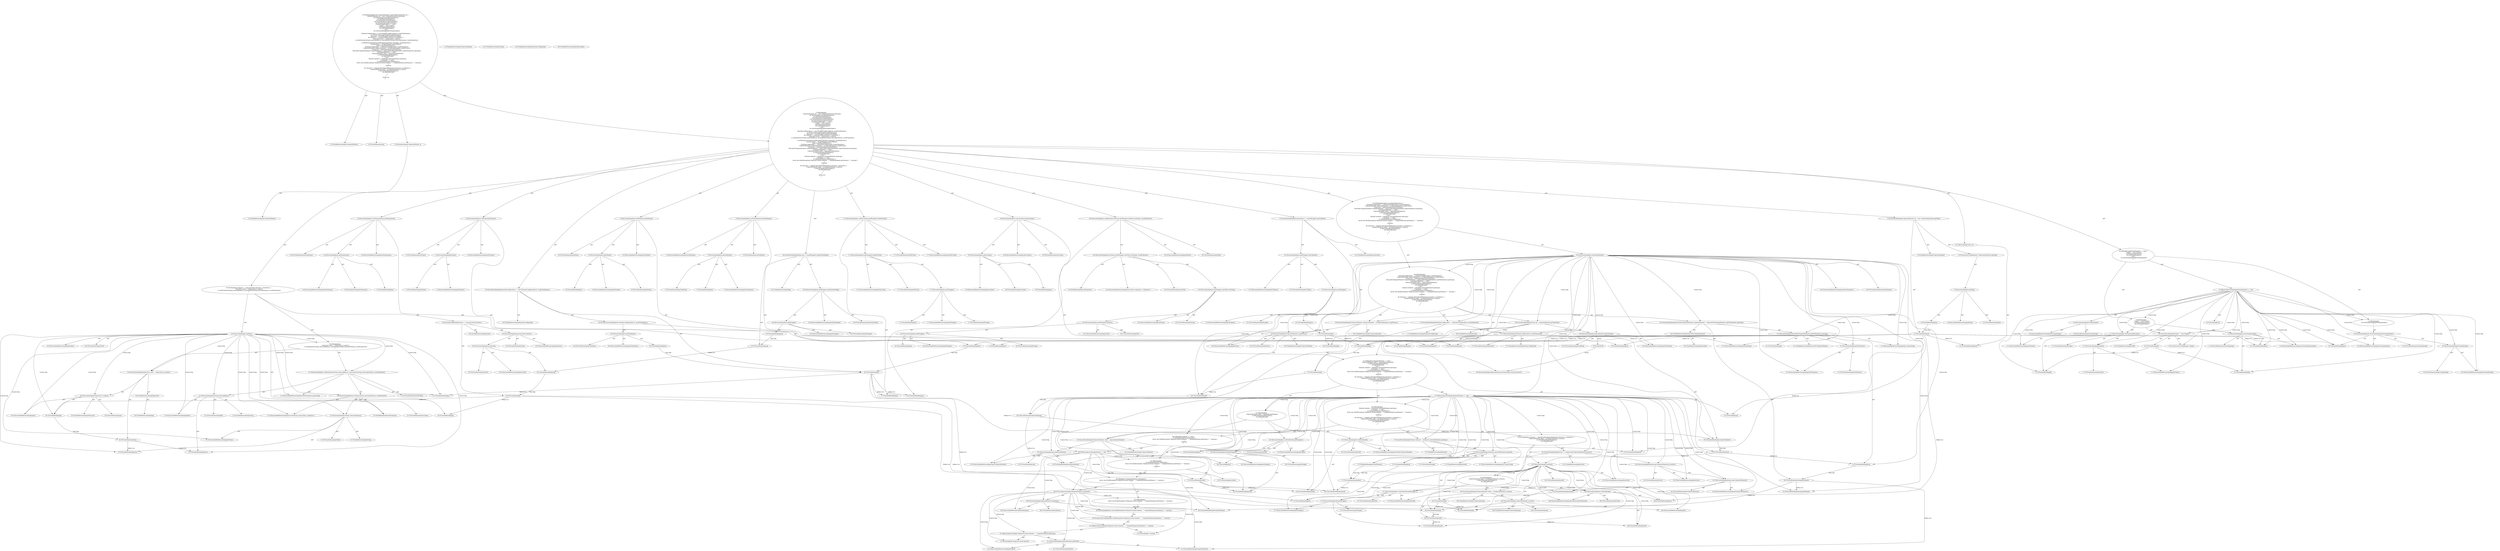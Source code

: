 digraph "copy#?,UnknownElement" {
0 [label="2:CtTypeReferenceImpl@UnknownElement" shape=ellipse]
1 [label="2:CtVirtualElement@copy" shape=ellipse]
2 [label="2:CtParameterImpl@UnknownElement ue" shape=ellipse]
3 [label="2:CtTypeReferenceImpl@UnknownElement" shape=ellipse]
4 [label="3:CtTypeReferenceImpl@UnknownElement" shape=ellipse]
5 [label="3:CtTypeReferenceImpl@UnknownElement" shape=ellipse]
6 [label="3:CtExecutableReferenceImpl@getTag()" shape=ellipse]
7 [label="3:CtVirtualElement@getTag" shape=ellipse]
8 [label="3:CtVariableReadImpl@ue" shape=ellipse]
9 [label="3:CtInvocationImpl@ue.getTag()" shape=ellipse]
10 [label="3:CtConstructorCallImpl@new UnknownElement(ue.getTag())" shape=ellipse]
11 [label="3:CtVirtualElement@ret" shape=ellipse]
12 [label="3:CtLocalVariableImpl@UnknownElement ret = new UnknownElement(ue.getTag())" shape=ellipse]
13 [label="4:CtExecutableReferenceImpl@setNamespace()" shape=ellipse]
14 [label="4:CtVirtualElement@setNamespace" shape=ellipse]
15 [label="4:CtVariableReadImpl@ret" shape=ellipse]
16 [label="4:CtExecutableReferenceImpl@getNamespace()" shape=ellipse]
17 [label="4:CtVirtualElement@getNamespace" shape=ellipse]
18 [label="4:CtVariableReadImpl@ue" shape=ellipse]
19 [label="4:CtInvocationImpl@ue.getNamespace()" shape=ellipse]
20 [label="4:CtInvocationImpl@ret.setNamespace(ue.getNamespace())" shape=ellipse]
21 [label="5:CtExecutableReferenceImpl@setProject()" shape=ellipse]
22 [label="5:CtVirtualElement@setProject" shape=ellipse]
23 [label="5:CtVariableReadImpl@ret" shape=ellipse]
24 [label="5:CtExecutableReferenceImpl@getProject()" shape=ellipse]
25 [label="5:CtVirtualElement@getProject" shape=ellipse]
26 [label="5:CtInvocationImpl@getProject()" shape=ellipse]
27 [label="5:CtInvocationImpl@ret.setProject(getProject())" shape=ellipse]
28 [label="6:CtExecutableReferenceImpl@setQName()" shape=ellipse]
29 [label="6:CtVirtualElement@setQName" shape=ellipse]
30 [label="6:CtVariableReadImpl@ret" shape=ellipse]
31 [label="6:CtExecutableReferenceImpl@getQName()" shape=ellipse]
32 [label="6:CtVirtualElement@getQName" shape=ellipse]
33 [label="6:CtVariableReadImpl@ue" shape=ellipse]
34 [label="6:CtInvocationImpl@ue.getQName()" shape=ellipse]
35 [label="6:CtInvocationImpl@ret.setQName(ue.getQName())" shape=ellipse]
36 [label="7:CtExecutableReferenceImpl@setTaskName()" shape=ellipse]
37 [label="7:CtVirtualElement@setTaskName" shape=ellipse]
38 [label="7:CtVariableReadImpl@ret" shape=ellipse]
39 [label="7:CtExecutableReferenceImpl@getTaskName()" shape=ellipse]
40 [label="7:CtVirtualElement@getTaskName" shape=ellipse]
41 [label="7:CtVariableReadImpl@ue" shape=ellipse]
42 [label="7:CtInvocationImpl@ue.getTaskName()" shape=ellipse]
43 [label="7:CtInvocationImpl@ret.setTaskName(ue.getTaskName())" shape=ellipse]
44 [label="8:CtExecutableReferenceImpl@setLocation()" shape=ellipse]
45 [label="8:CtVirtualElement@setLocation" shape=ellipse]
46 [label="8:CtVariableReadImpl@ret" shape=ellipse]
47 [label="8:CtExecutableReferenceImpl@getLocation()" shape=ellipse]
48 [label="8:CtVirtualElement@getLocation" shape=ellipse]
49 [label="8:CtVariableReadImpl@ue" shape=ellipse]
50 [label="8:CtInvocationImpl@ue.getLocation()" shape=ellipse]
51 [label="8:CtInvocationImpl@ret.setLocation(ue.getLocation())" shape=ellipse]
52 [label="9:CtExecutableReferenceImpl@getOwningTarget()" shape=ellipse]
53 [label="9:CtVirtualElement@getOwningTarget" shape=ellipse]
54 [label="9:CtInvocationImpl@getOwningTarget()" shape=ellipse]
55 [label="9:CtLiteralImpl@null" shape=ellipse]
56 [label="9:CtBinaryOperatorImpl@getOwningTarget() == null" shape=ellipse]
57 [label="10:CtTypeReferenceImpl@Target" shape=ellipse]
58 [label="10:CtTypeReferenceImpl@Target" shape=ellipse]
59 [label="10:CtConstructorCallImpl@new Target()" shape=ellipse]
60 [label="10:CtVirtualElement@t" shape=ellipse]
61 [label="10:CtLocalVariableImpl@Target t = new Target()" shape=ellipse]
62 [label="11:CtExecutableReferenceImpl@setProject()" shape=ellipse]
63 [label="11:CtVirtualElement@setProject" shape=ellipse]
64 [label="11:CtVariableReadImpl@t" shape=ellipse]
65 [label="11:CtExecutableReferenceImpl@getProject()" shape=ellipse]
66 [label="11:CtVirtualElement@getProject" shape=ellipse]
67 [label="11:CtInvocationImpl@getProject()" shape=ellipse]
68 [label="11:CtInvocationImpl@t.setProject(getProject())" shape=ellipse]
69 [label="12:CtExecutableReferenceImpl@setOwningTarget(Target)" shape=ellipse]
70 [label="12:CtVirtualElement@setOwningTarget" shape=ellipse]
71 [label="12:CtVariableReadImpl@ret" shape=ellipse]
72 [label="12:CtVariableReadImpl@t" shape=ellipse]
73 [label="12:CtInvocationImpl@ret.setOwningTarget(t)" shape=ellipse]
74 [label="9:CtBlockImpl@\{
    Target t = new Target();
    t.setProject(getProject());
    ret.setOwningTarget(t);
\}" shape=ellipse]
75 [label="14:CtExecutableReferenceImpl@setOwningTarget()" shape=ellipse]
76 [label="14:CtVirtualElement@setOwningTarget" shape=ellipse]
77 [label="14:CtVariableReadImpl@ret" shape=ellipse]
78 [label="14:CtExecutableReferenceImpl@getOwningTarget()" shape=ellipse]
79 [label="14:CtVirtualElement@getOwningTarget" shape=ellipse]
80 [label="14:CtInvocationImpl@getOwningTarget()" shape=ellipse]
81 [label="14:CtInvocationImpl@ret.setOwningTarget(getOwningTarget())" shape=ellipse]
82 [label="13:CtBlockImpl@\{
    ret.setOwningTarget(getOwningTarget());
\}" shape=ellipse]
83 [label="9:CtIfImpl@if (getOwningTarget() == null) \{
    Target t = new Target();
    t.setProject(getProject());
    ret.setOwningTarget(t);
\} else \{
    ret.setOwningTarget(getOwningTarget());
\}" shape=ellipse]
84 [label="16:CtTypeReferenceImpl@RuntimeConfigurable" shape=ellipse]
85 [label="16:CtTypeReferenceImpl@RuntimeConfigurable" shape=ellipse]
86 [label="16:CtVariableReadImpl@ret" shape=ellipse]
87 [label="16:CtExecutableReferenceImpl@getTaskName()" shape=ellipse]
88 [label="16:CtVirtualElement@getTaskName" shape=ellipse]
89 [label="16:CtVariableReadImpl@ue" shape=ellipse]
90 [label="16:CtInvocationImpl@ue.getTaskName()" shape=ellipse]
91 [label="16:CtConstructorCallImpl@new RuntimeConfigurable(ret, ue.getTaskName())" shape=ellipse]
92 [label="16:CtVirtualElement@rc" shape=ellipse]
93 [label="16:CtLocalVariableImpl@RuntimeConfigurable rc = new RuntimeConfigurable(ret, ue.getTaskName())" shape=ellipse]
94 [label="17:CtExecutableReferenceImpl@setPolyType()" shape=ellipse]
95 [label="17:CtVirtualElement@setPolyType" shape=ellipse]
96 [label="17:CtVariableReadImpl@rc" shape=ellipse]
97 [label="17:CtExecutableReferenceImpl@getPolyType()" shape=ellipse]
98 [label="17:CtVirtualElement@getPolyType" shape=ellipse]
99 [label="17:CtExecutableReferenceImpl@getWrapper()" shape=ellipse]
100 [label="17:CtVirtualElement@getWrapper" shape=ellipse]
101 [label="17:CtVariableReadImpl@ue" shape=ellipse]
102 [label="17:CtInvocationImpl@ue.getWrapper()" shape=ellipse]
103 [label="17:CtInvocationImpl@ue.getWrapper().getPolyType()" shape=ellipse]
104 [label="17:CtInvocationImpl@rc.setPolyType(ue.getWrapper().getPolyType())" shape=ellipse]
105 [label="18:CtTypeReferenceImpl@Map" shape=ellipse]
106 [label="18:CtExecutableReferenceImpl@getAttributeMap()" shape=ellipse]
107 [label="18:CtVirtualElement@getAttributeMap" shape=ellipse]
108 [label="18:CtExecutableReferenceImpl@getWrapper()" shape=ellipse]
109 [label="18:CtVirtualElement@getWrapper" shape=ellipse]
110 [label="18:CtVariableReadImpl@ue" shape=ellipse]
111 [label="18:CtInvocationImpl@ue.getWrapper()" shape=ellipse]
112 [label="18:CtInvocationImpl@ue.getWrapper().getAttributeMap()" shape=ellipse]
113 [label="18:CtVirtualElement@map" shape=ellipse]
114 [label="18:CtLocalVariableImpl@Map map = ue.getWrapper().getAttributeMap()" shape=ellipse]
115 [label="19:CtTypeReferenceImpl@Iterator" shape=ellipse]
116 [label="19:CtExecutableReferenceImpl@iterator()" shape=ellipse]
117 [label="19:CtVirtualElement@iterator" shape=ellipse]
118 [label="19:CtExecutableReferenceImpl@entrySet()" shape=ellipse]
119 [label="19:CtVirtualElement@entrySet" shape=ellipse]
120 [label="19:CtVariableReadImpl@map" shape=ellipse]
121 [label="19:CtInvocationImpl@map.entrySet()" shape=ellipse]
122 [label="19:CtInvocationImpl@map.entrySet().iterator()" shape=ellipse]
123 [label="19:CtVirtualElement@i" shape=ellipse]
124 [label="19:CtLocalVariableImpl@Iterator i = map.entrySet().iterator()" shape=ellipse]
125 [label="19:CtExecutableReferenceImpl@hasNext()" shape=ellipse]
126 [label="19:CtVirtualElement@hasNext" shape=ellipse]
127 [label="19:CtVariableReadImpl@i" shape=ellipse]
128 [label="19:CtInvocationImpl@i.hasNext()" shape=ellipse]
129 [label="20:CtTypeReferenceImpl@Map.Entry" shape=ellipse]
130 [label="20:CtTypeReferenceImpl@Map" shape=ellipse]
131 [label="20:CtExecutableReferenceImpl@next()" shape=ellipse]
132 [label="20:CtVirtualElement@next" shape=ellipse]
133 [label="20:CtVariableReadImpl@i" shape=ellipse]
134 [label="20:CtInvocationImpl@((Map.Entry) (i.next()))" shape=ellipse]
135 [label="20:CtTypeReferenceImpl@Map.Entry" shape=ellipse]
136 [label="20:CtVirtualElement@entry" shape=ellipse]
137 [label="20:CtLocalVariableImpl@Map.Entry entry = ((Map.Entry) (i.next()))" shape=ellipse]
138 [label="21:CtExecutableReferenceImpl@setAttribute(java.lang.String)" shape=ellipse]
139 [label="21:CtVirtualElement@setAttribute" shape=ellipse]
140 [label="21:CtVariableReadImpl@rc" shape=ellipse]
141 [label="22:CtExecutableReferenceImpl@getKey()" shape=ellipse]
142 [label="22:CtVirtualElement@getKey" shape=ellipse]
143 [label="22:CtVariableReadImpl@entry" shape=ellipse]
144 [label="22:CtInvocationImpl@((String) (entry.getKey()))" shape=ellipse]
145 [label="22:CtTypeReferenceImpl@String" shape=ellipse]
146 [label="22:CtExecutableReferenceImpl@macroSubs(java.lang.String,<unknown>)" shape=ellipse]
147 [label="22:CtVirtualElement@macroSubs" shape=ellipse]
148 [label="22:CtExecutableReferenceImpl@getValue()" shape=ellipse]
149 [label="22:CtVirtualElement@getValue" shape=ellipse]
150 [label="22:CtVariableReadImpl@entry" shape=ellipse]
151 [label="22:CtInvocationImpl@((String) (entry.getValue()))" shape=ellipse]
152 [label="22:CtTypeReferenceImpl@String" shape=ellipse]
153 [label="22:CtFieldReadImpl@localProperties" shape=ellipse]
154 [label="22:CtInvocationImpl@macroSubs(((String) (entry.getValue())), localProperties)" shape=ellipse]
155 [label="21:CtInvocationImpl@rc.setAttribute(((String) (entry.getKey())), macroSubs(((String) (entry.getValue())), localProperties))" shape=ellipse]
156 [label="19:CtBlockImpl@\{
    Map.Entry entry = ((Map.Entry) (i.next()));
    rc.setAttribute(((String) (entry.getKey())), macroSubs(((String) (entry.getValue())), localProperties));
\}" shape=ellipse]
157 [label="19:CtForImpl@for (Iterator i = map.entrySet().iterator(); i.hasNext();) \{
    Map.Entry entry = ((Map.Entry) (i.next()));
    rc.setAttribute(((String) (entry.getKey())), macroSubs(((String) (entry.getValue())), localProperties));
\}" shape=ellipse]
158 [label="24:CtExecutableReferenceImpl@addText()" shape=ellipse]
159 [label="24:CtVirtualElement@addText" shape=ellipse]
160 [label="24:CtVariableReadImpl@rc" shape=ellipse]
161 [label="24:CtExecutableReferenceImpl@macroSubs(<unknown>,<unknown>)" shape=ellipse]
162 [label="24:CtVirtualElement@macroSubs" shape=ellipse]
163 [label="24:CtExecutableReferenceImpl@toString()" shape=ellipse]
164 [label="24:CtVirtualElement@toString" shape=ellipse]
165 [label="24:CtExecutableReferenceImpl@getText()" shape=ellipse]
166 [label="24:CtVirtualElement@getText" shape=ellipse]
167 [label="24:CtExecutableReferenceImpl@getWrapper()" shape=ellipse]
168 [label="24:CtVirtualElement@getWrapper" shape=ellipse]
169 [label="24:CtVariableReadImpl@ue" shape=ellipse]
170 [label="24:CtInvocationImpl@ue.getWrapper()" shape=ellipse]
171 [label="24:CtInvocationImpl@ue.getWrapper().getText()" shape=ellipse]
172 [label="24:CtInvocationImpl@ue.getWrapper().getText().toString()" shape=ellipse]
173 [label="24:CtFieldReadImpl@localProperties" shape=ellipse]
174 [label="24:CtInvocationImpl@macroSubs(ue.getWrapper().getText().toString(), localProperties)" shape=ellipse]
175 [label="24:CtInvocationImpl@rc.addText(macroSubs(ue.getWrapper().getText().toString(), localProperties))" shape=ellipse]
176 [label="25:CtTypeReferenceImpl@Enumeration" shape=ellipse]
177 [label="25:CtExecutableReferenceImpl@getChildren()" shape=ellipse]
178 [label="25:CtVirtualElement@getChildren" shape=ellipse]
179 [label="25:CtExecutableReferenceImpl@getWrapper()" shape=ellipse]
180 [label="25:CtVirtualElement@getWrapper" shape=ellipse]
181 [label="25:CtVariableReadImpl@ue" shape=ellipse]
182 [label="25:CtInvocationImpl@ue.getWrapper()" shape=ellipse]
183 [label="25:CtInvocationImpl@ue.getWrapper().getChildren()" shape=ellipse]
184 [label="25:CtVirtualElement@e" shape=ellipse]
185 [label="25:CtLocalVariableImpl@Enumeration e = ue.getWrapper().getChildren()" shape=ellipse]
186 [label="26:CtExecutableReferenceImpl@hasMoreElements()" shape=ellipse]
187 [label="26:CtVirtualElement@hasMoreElements" shape=ellipse]
188 [label="26:CtVariableReadImpl@e" shape=ellipse]
189 [label="26:CtInvocationImpl@e.hasMoreElements()" shape=ellipse]
190 [label="27:CtTypeReferenceImpl@RuntimeConfigurable" shape=ellipse]
191 [label="27:CtExecutableReferenceImpl@nextElement()" shape=ellipse]
192 [label="27:CtVirtualElement@nextElement" shape=ellipse]
193 [label="27:CtVariableReadImpl@e" shape=ellipse]
194 [label="27:CtInvocationImpl@((RuntimeConfigurable) (e.nextElement()))" shape=ellipse]
195 [label="27:CtTypeReferenceImpl@RuntimeConfigurable" shape=ellipse]
196 [label="27:CtVirtualElement@r" shape=ellipse]
197 [label="27:CtLocalVariableImpl@RuntimeConfigurable r = ((RuntimeConfigurable) (e.nextElement()))" shape=ellipse]
198 [label="28:CtTypeReferenceImpl@UnknownElement" shape=ellipse]
199 [label="28:CtExecutableReferenceImpl@getProxy()" shape=ellipse]
200 [label="28:CtVirtualElement@getProxy" shape=ellipse]
201 [label="28:CtVariableReadImpl@r" shape=ellipse]
202 [label="28:CtInvocationImpl@((UnknownElement) (r.getProxy()))" shape=ellipse]
203 [label="28:CtTypeReferenceImpl@UnknownElement" shape=ellipse]
204 [label="28:CtVirtualElement@unknownElement" shape=ellipse]
205 [label="28:CtLocalVariableImpl@UnknownElement unknownElement = ((UnknownElement) (r.getProxy()))" shape=ellipse]
206 [label="29:CtTypeReferenceImpl@String" shape=ellipse]
207 [label="29:CtExecutableReferenceImpl@getTaskType()" shape=ellipse]
208 [label="29:CtVirtualElement@getTaskType" shape=ellipse]
209 [label="29:CtVariableReadImpl@unknownElement" shape=ellipse]
210 [label="29:CtInvocationImpl@unknownElement.getTaskType()" shape=ellipse]
211 [label="29:CtVirtualElement@tag" shape=ellipse]
212 [label="29:CtLocalVariableImpl@String tag = unknownElement.getTaskType()" shape=ellipse]
213 [label="30:CtTypeReferenceImpl@MacroDef.TemplateElement" shape=ellipse]
214 [label="30:CtTypeReferenceImpl@MacroDef" shape=ellipse]
215 [label="31:CtExecutableReferenceImpl@get(java.lang.String)" shape=ellipse]
216 [label="31:CtVirtualElement@get" shape=ellipse]
217 [label="31:CtExecutableReferenceImpl@getNsElements()" shape=ellipse]
218 [label="31:CtVirtualElement@getNsElements" shape=ellipse]
219 [label="31:CtInvocationImpl@getNsElements()" shape=ellipse]
220 [label="31:CtVariableReadImpl@tag" shape=ellipse]
221 [label="31:CtInvocationImpl@((MacroDef.TemplateElement) (getNsElements().get(tag)))" shape=ellipse]
222 [label="31:CtTypeReferenceImpl@MacroDef.TemplateElement" shape=ellipse]
223 [label="30:CtVirtualElement@templateElement" shape=ellipse]
224 [label="30:CtLocalVariableImpl@MacroDef.TemplateElement templateElement = ((MacroDef.TemplateElement) (getNsElements().get(tag)))" shape=ellipse]
225 [label="32:CtVariableReadImpl@templateElement" shape=ellipse]
226 [label="32:CtLiteralImpl@null" shape=ellipse]
227 [label="32:CtBinaryOperatorImpl@templateElement == null" shape=ellipse]
228 [label="33:CtTypeReferenceImpl@UnknownElement" shape=ellipse]
229 [label="33:CtExecutableReferenceImpl@copy(UnknownElement)" shape=ellipse]
230 [label="33:CtVirtualElement@copy" shape=ellipse]
231 [label="33:CtVariableReadImpl@unknownElement" shape=ellipse]
232 [label="33:CtInvocationImpl@copy(unknownElement)" shape=ellipse]
233 [label="33:CtVirtualElement@child" shape=ellipse]
234 [label="33:CtLocalVariableImpl@UnknownElement child = copy(unknownElement)" shape=ellipse]
235 [label="34:CtExecutableReferenceImpl@addChild()" shape=ellipse]
236 [label="34:CtVirtualElement@addChild" shape=ellipse]
237 [label="34:CtVariableReadImpl@rc" shape=ellipse]
238 [label="34:CtExecutableReferenceImpl@getWrapper()" shape=ellipse]
239 [label="34:CtVirtualElement@getWrapper" shape=ellipse]
240 [label="34:CtVariableReadImpl@child" shape=ellipse]
241 [label="34:CtInvocationImpl@child.getWrapper()" shape=ellipse]
242 [label="34:CtInvocationImpl@rc.addChild(child.getWrapper())" shape=ellipse]
243 [label="35:CtExecutableReferenceImpl@addChild(UnknownElement)" shape=ellipse]
244 [label="35:CtVirtualElement@addChild" shape=ellipse]
245 [label="35:CtVariableReadImpl@ret" shape=ellipse]
246 [label="35:CtVariableReadImpl@child" shape=ellipse]
247 [label="35:CtInvocationImpl@ret.addChild(child)" shape=ellipse]
248 [label="32:CtBlockImpl@\{
    UnknownElement child = copy(unknownElement);
    rc.addChild(child.getWrapper());
    ret.addChild(child);
\}" shape=ellipse]
249 [label="37:CtTypeReferenceImpl@Element" shape=ellipse]
250 [label="37:CtExecutableReferenceImpl@get(java.lang.String)" shape=ellipse]
251 [label="37:CtVirtualElement@get" shape=ellipse]
252 [label="37:CtFieldReadImpl@presentElements" shape=ellipse]
253 [label="37:CtVariableReadImpl@tag" shape=ellipse]
254 [label="37:CtInvocationImpl@((Element) (presentElements.get(tag)))" shape=ellipse]
255 [label="37:CtTypeReferenceImpl@Element" shape=ellipse]
256 [label="37:CtVirtualElement@element" shape=ellipse]
257 [label="37:CtLocalVariableImpl@Element element = ((Element) (presentElements.get(tag)))" shape=ellipse]
258 [label="38:CtVariableReadImpl@element" shape=ellipse]
259 [label="38:CtLiteralImpl@null" shape=ellipse]
260 [label="38:CtBinaryOperatorImpl@element == null" shape=ellipse]
261 [label="39:CtExecutableReferenceImpl@isOptional()" shape=ellipse]
262 [label="39:CtVirtualElement@isOptional" shape=ellipse]
263 [label="39:CtVariableReadImpl@templateElement" shape=ellipse]
264 [label="39:CtInvocationImpl@templateElement.isOptional()" shape=ellipse]
265 [label="39:CtUnaryOperatorImpl@!templateElement.isOptional()" shape=ellipse]
266 [label="40:CtTypeReferenceImpl@BuildException" shape=ellipse]
267 [label="41:CtLiteralImpl@\"Required nested element \"" shape=ellipse]
268 [label="41:CtExecutableReferenceImpl@getName()" shape=ellipse]
269 [label="41:CtVirtualElement@getName" shape=ellipse]
270 [label="41:CtVariableReadImpl@templateElement" shape=ellipse]
271 [label="41:CtInvocationImpl@templateElement.getName()" shape=ellipse]
272 [label="41:CtBinaryOperatorImpl@(\"Required nested element \" + templateElement.getName())" shape=ellipse]
273 [label="41:CtLiteralImpl@\" missing\"" shape=ellipse]
274 [label="41:CtBinaryOperatorImpl@(\"Required nested element \" + templateElement.getName()) + \" missing\"" shape=ellipse]
275 [label="40:CtConstructorCallImpl@new BuildException((\"Required nested element \" + templateElement.getName()) + \" missing\")" shape=ellipse]
276 [label="40:CtThrowImpl@throw new BuildException((\"Required nested element \" + templateElement.getName()) + \" missing\")" shape=ellipse]
277 [label="39:CtBlockImpl@\{
    throw new BuildException((\"Required nested element \" + templateElement.getName()) + \" missing\");
\}" shape=ellipse]
278 [label="39:CtIfImpl@if (!templateElement.isOptional()) \{
    throw new BuildException((\"Required nested element \" + templateElement.getName()) + \" missing\");
\}" shape=ellipse]
279 [label="43:CtContinueImpl@continue" shape=ellipse]
280 [label="38:CtBlockImpl@\{
    if (!templateElement.isOptional()) \{
        throw new BuildException((\"Required nested element \" + templateElement.getName()) + \" missing\");
    \}
    continue;
\}" shape=ellipse]
281 [label="38:CtIfImpl@if (element == null) \{
    if (!templateElement.isOptional()) \{
        throw new BuildException((\"Required nested element \" + templateElement.getName()) + \" missing\");
    \}
    continue;
\}" shape=ellipse]
282 [label="45:CtTypeReferenceImpl@Iterator" shape=ellipse]
283 [label="45:CtExecutableReferenceImpl@iterator()" shape=ellipse]
284 [label="45:CtVirtualElement@iterator" shape=ellipse]
285 [label="45:CtExecutableReferenceImpl@getUnknownElements()" shape=ellipse]
286 [label="45:CtVirtualElement@getUnknownElements" shape=ellipse]
287 [label="45:CtVariableReadImpl@element" shape=ellipse]
288 [label="45:CtInvocationImpl@element.getUnknownElements()" shape=ellipse]
289 [label="45:CtInvocationImpl@element.getUnknownElements().iterator()" shape=ellipse]
290 [label="45:CtVirtualElement@i" shape=ellipse]
291 [label="45:CtLocalVariableImpl@Iterator i = element.getUnknownElements().iterator()" shape=ellipse]
292 [label="45:CtExecutableReferenceImpl@hasNext()" shape=ellipse]
293 [label="45:CtVirtualElement@hasNext" shape=ellipse]
294 [label="45:CtVariableReadImpl@i" shape=ellipse]
295 [label="45:CtInvocationImpl@i.hasNext()" shape=ellipse]
296 [label="46:CtTypeReferenceImpl@UnknownElement" shape=ellipse]
297 [label="46:CtExecutableReferenceImpl@next()" shape=ellipse]
298 [label="46:CtVirtualElement@next" shape=ellipse]
299 [label="46:CtVariableReadImpl@i" shape=ellipse]
300 [label="46:CtInvocationImpl@((UnknownElement) (i.next()))" shape=ellipse]
301 [label="46:CtTypeReferenceImpl@UnknownElement" shape=ellipse]
302 [label="46:CtVirtualElement@child" shape=ellipse]
303 [label="46:CtLocalVariableImpl@UnknownElement child = ((UnknownElement) (i.next()))" shape=ellipse]
304 [label="47:CtExecutableReferenceImpl@addChild()" shape=ellipse]
305 [label="47:CtVirtualElement@addChild" shape=ellipse]
306 [label="47:CtVariableReadImpl@rc" shape=ellipse]
307 [label="47:CtExecutableReferenceImpl@getWrapper()" shape=ellipse]
308 [label="47:CtVirtualElement@getWrapper" shape=ellipse]
309 [label="47:CtVariableReadImpl@child" shape=ellipse]
310 [label="47:CtInvocationImpl@child.getWrapper()" shape=ellipse]
311 [label="47:CtInvocationImpl@rc.addChild(child.getWrapper())" shape=ellipse]
312 [label="48:CtExecutableReferenceImpl@addChild(UnknownElement)" shape=ellipse]
313 [label="48:CtVirtualElement@addChild" shape=ellipse]
314 [label="48:CtVariableReadImpl@ret" shape=ellipse]
315 [label="48:CtVariableReadImpl@child" shape=ellipse]
316 [label="48:CtInvocationImpl@ret.addChild(child)" shape=ellipse]
317 [label="45:CtBlockImpl@\{
    UnknownElement child = ((UnknownElement) (i.next()));
    rc.addChild(child.getWrapper());
    ret.addChild(child);
\}" shape=ellipse]
318 [label="45:CtForImpl@for (Iterator i = element.getUnknownElements().iterator(); i.hasNext();) \{
    UnknownElement child = ((UnknownElement) (i.next()));
    rc.addChild(child.getWrapper());
    ret.addChild(child);
\}" shape=ellipse]
319 [label="36:CtBlockImpl@\{
    Element element = ((Element) (presentElements.get(tag)));
    if (element == null) \{
        if (!templateElement.isOptional()) \{
            throw new BuildException((\"Required nested element \" + templateElement.getName()) + \" missing\");
        \}
        continue;
    \}
    for (Iterator i = element.getUnknownElements().iterator(); i.hasNext();) \{
        UnknownElement child = ((UnknownElement) (i.next()));
        rc.addChild(child.getWrapper());
        ret.addChild(child);
    \}
\}" shape=ellipse]
320 [label="32:CtIfImpl@if (templateElement == null) \{
    UnknownElement child = copy(unknownElement);
    rc.addChild(child.getWrapper());
    ret.addChild(child);
\} else \{
    Element element = ((Element) (presentElements.get(tag)));
    if (element == null) \{
        if (!templateElement.isOptional()) \{
            throw new BuildException((\"Required nested element \" + templateElement.getName()) + \" missing\");
        \}
        continue;
    \}
    for (Iterator i = element.getUnknownElements().iterator(); i.hasNext();) \{
        UnknownElement child = ((UnknownElement) (i.next()));
        rc.addChild(child.getWrapper());
        ret.addChild(child);
    \}
\}" shape=ellipse]
321 [label="26:CtBlockImpl@\{
    RuntimeConfigurable r = ((RuntimeConfigurable) (e.nextElement()));
    UnknownElement unknownElement = ((UnknownElement) (r.getProxy()));
    String tag = unknownElement.getTaskType();
    MacroDef.TemplateElement templateElement = ((MacroDef.TemplateElement) (getNsElements().get(tag)));
    if (templateElement == null) \{
        UnknownElement child = copy(unknownElement);
        rc.addChild(child.getWrapper());
        ret.addChild(child);
    \} else \{
        Element element = ((Element) (presentElements.get(tag)));
        if (element == null) \{
            if (!templateElement.isOptional()) \{
                throw new BuildException((\"Required nested element \" + templateElement.getName()) + \" missing\");
            \}
            continue;
        \}
        for (Iterator i = element.getUnknownElements().iterator(); i.hasNext();) \{
            UnknownElement child = ((UnknownElement) (i.next()));
            rc.addChild(child.getWrapper());
            ret.addChild(child);
        \}
    \}
\}" shape=ellipse]
322 [label="26:CtWhileImpl@while (e.hasMoreElements()) \{
    RuntimeConfigurable r = ((RuntimeConfigurable) (e.nextElement()));
    UnknownElement unknownElement = ((UnknownElement) (r.getProxy()));
    String tag = unknownElement.getTaskType();
    MacroDef.TemplateElement templateElement = ((MacroDef.TemplateElement) (getNsElements().get(tag)));
    if (templateElement == null) \{
        UnknownElement child = copy(unknownElement);
        rc.addChild(child.getWrapper());
        ret.addChild(child);
    \} else \{
        Element element = ((Element) (presentElements.get(tag)));
        if (element == null) \{
            if (!templateElement.isOptional()) \{
                throw new BuildException((\"Required nested element \" + templateElement.getName()) + \" missing\");
            \}
            continue;
        \}
        for (Iterator i = element.getUnknownElements().iterator(); i.hasNext();) \{
            UnknownElement child = ((UnknownElement) (i.next()));
            rc.addChild(child.getWrapper());
            ret.addChild(child);
        \}
    \}
\} " shape=ellipse]
323 [label="52:CtVariableReadImpl@ret" shape=ellipse]
324 [label="52:CtReturnImpl@return ret" shape=ellipse]
325 [label="2:CtBlockImpl@\{
    UnknownElement ret = new UnknownElement(ue.getTag());
    ret.setNamespace(ue.getNamespace());
    ret.setProject(getProject());
    ret.setQName(ue.getQName());
    ret.setTaskName(ue.getTaskName());
    ret.setLocation(ue.getLocation());
    if (getOwningTarget() == null) \{
        Target t = new Target();
        t.setProject(getProject());
        ret.setOwningTarget(t);
    \} else \{
        ret.setOwningTarget(getOwningTarget());
    \}
    RuntimeConfigurable rc = new RuntimeConfigurable(ret, ue.getTaskName());
    rc.setPolyType(ue.getWrapper().getPolyType());
    Map map = ue.getWrapper().getAttributeMap();
    for (Iterator i = map.entrySet().iterator(); i.hasNext();) \{
        Map.Entry entry = ((Map.Entry) (i.next()));
        rc.setAttribute(((String) (entry.getKey())), macroSubs(((String) (entry.getValue())), localProperties));
    \}
    rc.addText(macroSubs(ue.getWrapper().getText().toString(), localProperties));
    Enumeration e = ue.getWrapper().getChildren();
    while (e.hasMoreElements()) \{
        RuntimeConfigurable r = ((RuntimeConfigurable) (e.nextElement()));
        UnknownElement unknownElement = ((UnknownElement) (r.getProxy()));
        String tag = unknownElement.getTaskType();
        MacroDef.TemplateElement templateElement = ((MacroDef.TemplateElement) (getNsElements().get(tag)));
        if (templateElement == null) \{
            UnknownElement child = copy(unknownElement);
            rc.addChild(child.getWrapper());
            ret.addChild(child);
        \} else \{
            Element element = ((Element) (presentElements.get(tag)));
            if (element == null) \{
                if (!templateElement.isOptional()) \{
                    throw new BuildException((\"Required nested element \" + templateElement.getName()) + \" missing\");
                \}
                continue;
            \}
            for (Iterator i = element.getUnknownElements().iterator(); i.hasNext();) \{
                UnknownElement child = ((UnknownElement) (i.next()));
                rc.addChild(child.getWrapper());
                ret.addChild(child);
            \}
        \}
    \} 
    return ret;
\}" shape=ellipse]
326 [label="2:CtMethodImpl@private UnknownElement copy(UnknownElement ue) \{
    UnknownElement ret = new UnknownElement(ue.getTag());
    ret.setNamespace(ue.getNamespace());
    ret.setProject(getProject());
    ret.setQName(ue.getQName());
    ret.setTaskName(ue.getTaskName());
    ret.setLocation(ue.getLocation());
    if (getOwningTarget() == null) \{
        Target t = new Target();
        t.setProject(getProject());
        ret.setOwningTarget(t);
    \} else \{
        ret.setOwningTarget(getOwningTarget());
    \}
    RuntimeConfigurable rc = new RuntimeConfigurable(ret, ue.getTaskName());
    rc.setPolyType(ue.getWrapper().getPolyType());
    Map map = ue.getWrapper().getAttributeMap();
    for (Iterator i = map.entrySet().iterator(); i.hasNext();) \{
        Map.Entry entry = ((Map.Entry) (i.next()));
        rc.setAttribute(((String) (entry.getKey())), macroSubs(((String) (entry.getValue())), localProperties));
    \}
    rc.addText(macroSubs(ue.getWrapper().getText().toString(), localProperties));
    Enumeration e = ue.getWrapper().getChildren();
    while (e.hasMoreElements()) \{
        RuntimeConfigurable r = ((RuntimeConfigurable) (e.nextElement()));
        UnknownElement unknownElement = ((UnknownElement) (r.getProxy()));
        String tag = unknownElement.getTaskType();
        MacroDef.TemplateElement templateElement = ((MacroDef.TemplateElement) (getNsElements().get(tag)));
        if (templateElement == null) \{
            UnknownElement child = copy(unknownElement);
            rc.addChild(child.getWrapper());
            ret.addChild(child);
        \} else \{
            Element element = ((Element) (presentElements.get(tag)));
            if (element == null) \{
                if (!templateElement.isOptional()) \{
                    throw new BuildException((\"Required nested element \" + templateElement.getName()) + \" missing\");
                \}
                continue;
            \}
            for (Iterator i = element.getUnknownElements().iterator(); i.hasNext();) \{
                UnknownElement child = ((UnknownElement) (i.next()));
                rc.addChild(child.getWrapper());
                ret.addChild(child);
            \}
        \}
    \} 
    return ret;
\}" shape=ellipse]
327 [label="29:Insert@INSERT" shape=ellipse]
328 [label="29:CtInvocationImpl@unknownElement.getTaskType().toLowerCase(US)" shape=ellipse]
329 [label="29:Move@MOVE" shape=ellipse]
2 -> 3 [label="AST"];
8 -> 11 [label="Data Dep"];
9 -> 7 [label="AST"];
9 -> 8 [label="AST"];
9 -> 6 [label="AST"];
10 -> 9 [label="AST"];
11 -> 15 [label="Define-Use"];
11 -> 23 [label="Define-Use"];
11 -> 30 [label="Define-Use"];
11 -> 38 [label="Define-Use"];
11 -> 46 [label="Define-Use"];
11 -> 71 [label="Define-Use"];
11 -> 77 [label="Define-Use"];
11 -> 86 [label="Define-Use"];
11 -> 245 [label="Define-Use"];
11 -> 314 [label="Define-Use"];
11 -> 323 [label="Define-Use"];
12 -> 11 [label="AST"];
12 -> 4 [label="AST"];
12 -> 10 [label="AST"];
19 -> 17 [label="AST"];
19 -> 18 [label="AST"];
19 -> 16 [label="AST"];
20 -> 14 [label="AST"];
20 -> 15 [label="AST"];
20 -> 13 [label="AST"];
20 -> 19 [label="AST"];
26 -> 25 [label="AST"];
26 -> 24 [label="AST"];
27 -> 22 [label="AST"];
27 -> 23 [label="AST"];
27 -> 21 [label="AST"];
27 -> 26 [label="AST"];
34 -> 32 [label="AST"];
34 -> 33 [label="AST"];
34 -> 31 [label="AST"];
35 -> 29 [label="AST"];
35 -> 30 [label="AST"];
35 -> 28 [label="AST"];
35 -> 34 [label="AST"];
42 -> 40 [label="AST"];
42 -> 41 [label="AST"];
42 -> 39 [label="AST"];
43 -> 37 [label="AST"];
43 -> 38 [label="AST"];
43 -> 36 [label="AST"];
43 -> 42 [label="AST"];
50 -> 48 [label="AST"];
50 -> 49 [label="AST"];
50 -> 47 [label="AST"];
51 -> 45 [label="AST"];
51 -> 46 [label="AST"];
51 -> 44 [label="AST"];
51 -> 50 [label="AST"];
54 -> 53 [label="AST"];
54 -> 52 [label="AST"];
56 -> 54 [label="AST"];
56 -> 55 [label="AST"];
56 -> 74 [label="Control Dep"];
56 -> 61 [label="Control Dep"];
56 -> 59 [label="Control Dep"];
56 -> 68 [label="Control Dep"];
56 -> 62 [label="Control Dep"];
56 -> 64 [label="Control Dep"];
56 -> 67 [label="Control Dep"];
56 -> 65 [label="Control Dep"];
56 -> 73 [label="Control Dep"];
56 -> 69 [label="Control Dep"];
56 -> 71 [label="Control Dep"];
56 -> 72 [label="Control Dep"];
56 -> 82 [label="Control Dep"];
56 -> 81 [label="Control Dep"];
56 -> 75 [label="Control Dep"];
56 -> 77 [label="Control Dep"];
56 -> 80 [label="Control Dep"];
56 -> 78 [label="Control Dep"];
60 -> 64 [label="Define-Use"];
60 -> 72 [label="Define-Use"];
61 -> 60 [label="AST"];
61 -> 57 [label="AST"];
61 -> 59 [label="AST"];
67 -> 66 [label="AST"];
67 -> 65 [label="AST"];
68 -> 63 [label="AST"];
68 -> 64 [label="AST"];
68 -> 62 [label="AST"];
68 -> 67 [label="AST"];
73 -> 70 [label="AST"];
73 -> 71 [label="AST"];
73 -> 69 [label="AST"];
73 -> 72 [label="AST"];
74 -> 61 [label="AST"];
74 -> 68 [label="AST"];
74 -> 73 [label="AST"];
80 -> 79 [label="AST"];
80 -> 78 [label="AST"];
81 -> 76 [label="AST"];
81 -> 77 [label="AST"];
81 -> 75 [label="AST"];
81 -> 80 [label="AST"];
82 -> 81 [label="AST"];
83 -> 56 [label="AST"];
83 -> 74 [label="AST"];
83 -> 82 [label="AST"];
86 -> 92 [label="Data Dep"];
89 -> 92 [label="Data Dep"];
90 -> 88 [label="AST"];
90 -> 89 [label="AST"];
90 -> 87 [label="AST"];
91 -> 86 [label="AST"];
91 -> 90 [label="AST"];
92 -> 96 [label="Define-Use"];
92 -> 140 [label="Define-Use"];
92 -> 160 [label="Define-Use"];
92 -> 237 [label="Define-Use"];
92 -> 306 [label="Define-Use"];
93 -> 92 [label="AST"];
93 -> 84 [label="AST"];
93 -> 91 [label="AST"];
102 -> 100 [label="AST"];
102 -> 101 [label="AST"];
102 -> 99 [label="AST"];
103 -> 98 [label="AST"];
103 -> 102 [label="AST"];
103 -> 97 [label="AST"];
104 -> 95 [label="AST"];
104 -> 96 [label="AST"];
104 -> 94 [label="AST"];
104 -> 103 [label="AST"];
110 -> 113 [label="Data Dep"];
111 -> 109 [label="AST"];
111 -> 110 [label="AST"];
111 -> 108 [label="AST"];
112 -> 107 [label="AST"];
112 -> 111 [label="AST"];
112 -> 106 [label="AST"];
113 -> 120 [label="Define-Use"];
114 -> 113 [label="AST"];
114 -> 105 [label="AST"];
114 -> 112 [label="AST"];
120 -> 123 [label="Data Dep"];
121 -> 119 [label="AST"];
121 -> 120 [label="AST"];
121 -> 118 [label="AST"];
122 -> 117 [label="AST"];
122 -> 121 [label="AST"];
122 -> 116 [label="AST"];
123 -> 127 [label="Define-Use"];
123 -> 133 [label="Define-Use"];
123 -> 294 [label="Define-Use"];
123 -> 299 [label="Define-Use"];
124 -> 123 [label="AST"];
124 -> 115 [label="AST"];
124 -> 122 [label="AST"];
128 -> 126 [label="AST"];
128 -> 127 [label="AST"];
128 -> 125 [label="AST"];
128 -> 156 [label="Control Dep"];
128 -> 137 [label="Control Dep"];
128 -> 134 [label="Control Dep"];
128 -> 131 [label="Control Dep"];
128 -> 133 [label="Control Dep"];
128 -> 155 [label="Control Dep"];
128 -> 138 [label="Control Dep"];
128 -> 140 [label="Control Dep"];
128 -> 144 [label="Control Dep"];
128 -> 141 [label="Control Dep"];
128 -> 143 [label="Control Dep"];
128 -> 154 [label="Control Dep"];
128 -> 146 [label="Control Dep"];
128 -> 151 [label="Control Dep"];
128 -> 148 [label="Control Dep"];
128 -> 150 [label="Control Dep"];
128 -> 153 [label="Control Dep"];
129 -> 130 [label="AST"];
133 -> 136 [label="Data Dep"];
134 -> 132 [label="AST"];
134 -> 135 [label="AST"];
134 -> 133 [label="AST"];
134 -> 131 [label="AST"];
136 -> 143 [label="Define-Use"];
136 -> 150 [label="Define-Use"];
137 -> 136 [label="AST"];
137 -> 129 [label="AST"];
137 -> 134 [label="AST"];
144 -> 142 [label="AST"];
144 -> 145 [label="AST"];
144 -> 143 [label="AST"];
144 -> 141 [label="AST"];
151 -> 149 [label="AST"];
151 -> 152 [label="AST"];
151 -> 150 [label="AST"];
151 -> 148 [label="AST"];
154 -> 147 [label="AST"];
154 -> 146 [label="AST"];
154 -> 151 [label="AST"];
154 -> 153 [label="AST"];
155 -> 139 [label="AST"];
155 -> 140 [label="AST"];
155 -> 138 [label="AST"];
155 -> 144 [label="AST"];
155 -> 154 [label="AST"];
156 -> 137 [label="AST"];
156 -> 155 [label="AST"];
157 -> 124 [label="AST"];
157 -> 128 [label="AST"];
157 -> 156 [label="AST"];
170 -> 168 [label="AST"];
170 -> 169 [label="AST"];
170 -> 167 [label="AST"];
171 -> 166 [label="AST"];
171 -> 170 [label="AST"];
171 -> 165 [label="AST"];
172 -> 164 [label="AST"];
172 -> 171 [label="AST"];
172 -> 163 [label="AST"];
174 -> 162 [label="AST"];
174 -> 161 [label="AST"];
174 -> 172 [label="AST"];
174 -> 173 [label="AST"];
175 -> 159 [label="AST"];
175 -> 160 [label="AST"];
175 -> 158 [label="AST"];
175 -> 174 [label="AST"];
181 -> 184 [label="Data Dep"];
182 -> 180 [label="AST"];
182 -> 181 [label="AST"];
182 -> 179 [label="AST"];
183 -> 178 [label="AST"];
183 -> 182 [label="AST"];
183 -> 177 [label="AST"];
184 -> 188 [label="Define-Use"];
184 -> 193 [label="Define-Use"];
185 -> 184 [label="AST"];
185 -> 176 [label="AST"];
185 -> 183 [label="AST"];
189 -> 187 [label="AST"];
189 -> 188 [label="AST"];
189 -> 186 [label="AST"];
189 -> 321 [label="Control Dep"];
189 -> 197 [label="Control Dep"];
189 -> 194 [label="Control Dep"];
189 -> 191 [label="Control Dep"];
189 -> 193 [label="Control Dep"];
189 -> 205 [label="Control Dep"];
189 -> 202 [label="Control Dep"];
189 -> 199 [label="Control Dep"];
189 -> 201 [label="Control Dep"];
189 -> 212 [label="Control Dep"];
189 -> 210 [label="Control Dep"];
189 -> 207 [label="Control Dep"];
189 -> 209 [label="Control Dep"];
189 -> 224 [label="Control Dep"];
189 -> 221 [label="Control Dep"];
189 -> 215 [label="Control Dep"];
189 -> 219 [label="Control Dep"];
189 -> 217 [label="Control Dep"];
189 -> 220 [label="Control Dep"];
189 -> 320 [label="Control Dep"];
189 -> 227 [label="Control Dep"];
189 -> 225 [label="Control Dep"];
189 -> 226 [label="Control Dep"];
193 -> 196 [label="Data Dep"];
194 -> 192 [label="AST"];
194 -> 195 [label="AST"];
194 -> 193 [label="AST"];
194 -> 191 [label="AST"];
196 -> 201 [label="Define-Use"];
197 -> 196 [label="AST"];
197 -> 190 [label="AST"];
197 -> 194 [label="AST"];
201 -> 204 [label="Data Dep"];
202 -> 200 [label="AST"];
202 -> 203 [label="AST"];
202 -> 201 [label="AST"];
202 -> 199 [label="AST"];
204 -> 209 [label="Define-Use"];
204 -> 231 [label="Define-Use"];
205 -> 204 [label="AST"];
205 -> 198 [label="AST"];
205 -> 202 [label="AST"];
209 -> 211 [label="Data Dep"];
210 -> 208 [label="AST"];
210 -> 209 [label="AST"];
210 -> 207 [label="AST"];
210 -> 329 [label="Action"];
211 -> 220 [label="Define-Use"];
211 -> 253 [label="Define-Use"];
212 -> 211 [label="AST"];
212 -> 206 [label="AST"];
212 -> 210 [label="AST"];
212 -> 327 [label="Action"];
213 -> 214 [label="AST"];
219 -> 218 [label="AST"];
219 -> 217 [label="AST"];
220 -> 223 [label="Data Dep"];
221 -> 216 [label="AST"];
221 -> 222 [label="AST"];
221 -> 219 [label="AST"];
221 -> 215 [label="AST"];
221 -> 220 [label="AST"];
223 -> 225 [label="Define-Use"];
223 -> 263 [label="Define-Use"];
223 -> 270 [label="Define-Use"];
224 -> 223 [label="AST"];
224 -> 213 [label="AST"];
224 -> 221 [label="AST"];
227 -> 225 [label="AST"];
227 -> 226 [label="AST"];
227 -> 248 [label="Control Dep"];
227 -> 234 [label="Control Dep"];
227 -> 232 [label="Control Dep"];
227 -> 229 [label="Control Dep"];
227 -> 231 [label="Control Dep"];
227 -> 242 [label="Control Dep"];
227 -> 235 [label="Control Dep"];
227 -> 237 [label="Control Dep"];
227 -> 241 [label="Control Dep"];
227 -> 238 [label="Control Dep"];
227 -> 240 [label="Control Dep"];
227 -> 247 [label="Control Dep"];
227 -> 243 [label="Control Dep"];
227 -> 245 [label="Control Dep"];
227 -> 246 [label="Control Dep"];
227 -> 319 [label="Control Dep"];
227 -> 257 [label="Control Dep"];
227 -> 254 [label="Control Dep"];
227 -> 250 [label="Control Dep"];
227 -> 252 [label="Control Dep"];
227 -> 253 [label="Control Dep"];
227 -> 281 [label="Control Dep"];
227 -> 260 [label="Control Dep"];
227 -> 258 [label="Control Dep"];
227 -> 259 [label="Control Dep"];
227 -> 318 [label="Control Dep"];
227 -> 291 [label="Control Dep"];
227 -> 289 [label="Control Dep"];
227 -> 283 [label="Control Dep"];
227 -> 288 [label="Control Dep"];
227 -> 285 [label="Control Dep"];
227 -> 287 [label="Control Dep"];
227 -> 295 [label="Control Dep"];
227 -> 292 [label="Control Dep"];
227 -> 294 [label="Control Dep"];
231 -> 233 [label="Data Dep"];
232 -> 230 [label="AST"];
232 -> 229 [label="AST"];
232 -> 231 [label="AST"];
233 -> 240 [label="Define-Use"];
233 -> 246 [label="Define-Use"];
234 -> 233 [label="AST"];
234 -> 228 [label="AST"];
234 -> 232 [label="AST"];
241 -> 239 [label="AST"];
241 -> 240 [label="AST"];
241 -> 238 [label="AST"];
242 -> 236 [label="AST"];
242 -> 237 [label="AST"];
242 -> 235 [label="AST"];
242 -> 241 [label="AST"];
247 -> 244 [label="AST"];
247 -> 245 [label="AST"];
247 -> 243 [label="AST"];
247 -> 246 [label="AST"];
248 -> 234 [label="AST"];
248 -> 242 [label="AST"];
248 -> 247 [label="AST"];
252 -> 256 [label="Data Dep"];
253 -> 256 [label="Data Dep"];
254 -> 251 [label="AST"];
254 -> 255 [label="AST"];
254 -> 252 [label="AST"];
254 -> 250 [label="AST"];
254 -> 253 [label="AST"];
256 -> 258 [label="Define-Use"];
256 -> 287 [label="Define-Use"];
257 -> 256 [label="AST"];
257 -> 249 [label="AST"];
257 -> 254 [label="AST"];
260 -> 258 [label="AST"];
260 -> 259 [label="AST"];
260 -> 280 [label="Control Dep"];
260 -> 278 [label="Control Dep"];
260 -> 265 [label="Control Dep"];
260 -> 264 [label="Control Dep"];
260 -> 261 [label="Control Dep"];
260 -> 263 [label="Control Dep"];
264 -> 262 [label="AST"];
264 -> 263 [label="AST"];
264 -> 261 [label="AST"];
265 -> 264 [label="AST"];
265 -> 277 [label="Control Dep"];
265 -> 276 [label="Control Dep"];
265 -> 275 [label="Control Dep"];
265 -> 274 [label="Control Dep"];
265 -> 272 [label="Control Dep"];
265 -> 267 [label="Control Dep"];
265 -> 271 [label="Control Dep"];
265 -> 268 [label="Control Dep"];
265 -> 270 [label="Control Dep"];
265 -> 273 [label="Control Dep"];
271 -> 269 [label="AST"];
271 -> 270 [label="AST"];
271 -> 268 [label="AST"];
272 -> 267 [label="AST"];
272 -> 271 [label="AST"];
274 -> 272 [label="AST"];
274 -> 273 [label="AST"];
275 -> 274 [label="AST"];
276 -> 275 [label="AST"];
277 -> 276 [label="AST"];
278 -> 265 [label="AST"];
278 -> 277 [label="AST"];
280 -> 278 [label="AST"];
280 -> 279 [label="AST"];
281 -> 260 [label="AST"];
281 -> 280 [label="AST"];
287 -> 290 [label="Data Dep"];
288 -> 286 [label="AST"];
288 -> 287 [label="AST"];
288 -> 285 [label="AST"];
289 -> 284 [label="AST"];
289 -> 288 [label="AST"];
289 -> 283 [label="AST"];
290 -> 294 [label="Define-Use"];
290 -> 299 [label="Define-Use"];
291 -> 290 [label="AST"];
291 -> 282 [label="AST"];
291 -> 289 [label="AST"];
295 -> 293 [label="AST"];
295 -> 294 [label="AST"];
295 -> 292 [label="AST"];
295 -> 317 [label="Control Dep"];
295 -> 303 [label="Control Dep"];
295 -> 300 [label="Control Dep"];
295 -> 297 [label="Control Dep"];
295 -> 299 [label="Control Dep"];
295 -> 311 [label="Control Dep"];
295 -> 304 [label="Control Dep"];
295 -> 306 [label="Control Dep"];
295 -> 310 [label="Control Dep"];
295 -> 307 [label="Control Dep"];
295 -> 309 [label="Control Dep"];
295 -> 316 [label="Control Dep"];
295 -> 312 [label="Control Dep"];
295 -> 314 [label="Control Dep"];
295 -> 315 [label="Control Dep"];
299 -> 302 [label="Data Dep"];
300 -> 298 [label="AST"];
300 -> 301 [label="AST"];
300 -> 299 [label="AST"];
300 -> 297 [label="AST"];
302 -> 309 [label="Define-Use"];
302 -> 315 [label="Define-Use"];
303 -> 302 [label="AST"];
303 -> 296 [label="AST"];
303 -> 300 [label="AST"];
310 -> 308 [label="AST"];
310 -> 309 [label="AST"];
310 -> 307 [label="AST"];
311 -> 305 [label="AST"];
311 -> 306 [label="AST"];
311 -> 304 [label="AST"];
311 -> 310 [label="AST"];
316 -> 313 [label="AST"];
316 -> 314 [label="AST"];
316 -> 312 [label="AST"];
316 -> 315 [label="AST"];
317 -> 303 [label="AST"];
317 -> 311 [label="AST"];
317 -> 316 [label="AST"];
318 -> 291 [label="AST"];
318 -> 295 [label="AST"];
318 -> 317 [label="AST"];
319 -> 257 [label="AST"];
319 -> 281 [label="AST"];
319 -> 318 [label="AST"];
320 -> 227 [label="AST"];
320 -> 248 [label="AST"];
320 -> 319 [label="AST"];
321 -> 197 [label="AST"];
321 -> 205 [label="AST"];
321 -> 212 [label="AST"];
321 -> 224 [label="AST"];
321 -> 320 [label="AST"];
322 -> 189 [label="AST"];
322 -> 321 [label="AST"];
324 -> 323 [label="AST"];
325 -> 12 [label="AST"];
325 -> 20 [label="AST"];
325 -> 27 [label="AST"];
325 -> 35 [label="AST"];
325 -> 43 [label="AST"];
325 -> 51 [label="AST"];
325 -> 83 [label="AST"];
325 -> 93 [label="AST"];
325 -> 104 [label="AST"];
325 -> 114 [label="AST"];
325 -> 157 [label="AST"];
325 -> 175 [label="AST"];
325 -> 185 [label="AST"];
325 -> 322 [label="AST"];
325 -> 324 [label="AST"];
326 -> 1 [label="AST"];
326 -> 0 [label="AST"];
326 -> 2 [label="AST"];
326 -> 325 [label="AST"];
327 -> 328 [label="Action"];
329 -> 328 [label="Action"];
}